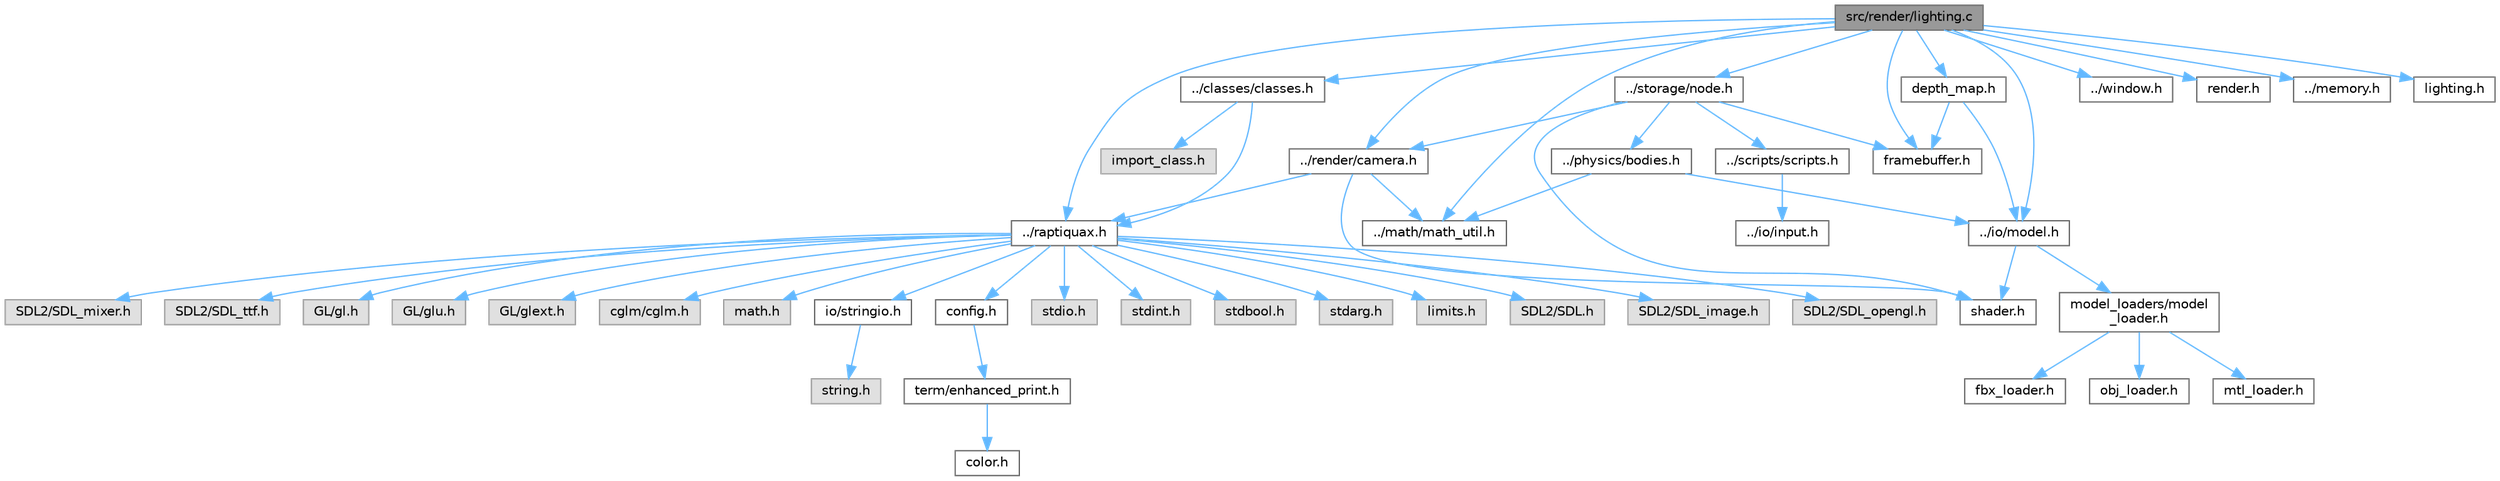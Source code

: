 digraph "src/render/lighting.c"
{
 // LATEX_PDF_SIZE
  bgcolor="transparent";
  edge [fontname=Helvetica,fontsize=10,labelfontname=Helvetica,labelfontsize=10];
  node [fontname=Helvetica,fontsize=10,shape=box,height=0.2,width=0.4];
  Node1 [id="Node000001",label="src/render/lighting.c",height=0.2,width=0.4,color="gray40", fillcolor="grey60", style="filled", fontcolor="black",tooltip=" "];
  Node1 -> Node2 [id="edge53_Node000001_Node000002",color="steelblue1",style="solid",tooltip=" "];
  Node2 [id="Node000002",label="../raptiquax.h",height=0.2,width=0.4,color="grey40", fillcolor="white", style="filled",URL="$raptiquax_8h.html",tooltip="This file contains type definitions for fixed-width integer types and floating-point types."];
  Node2 -> Node3 [id="edge54_Node000002_Node000003",color="steelblue1",style="solid",tooltip=" "];
  Node3 [id="Node000003",label="stdio.h",height=0.2,width=0.4,color="grey60", fillcolor="#E0E0E0", style="filled",tooltip=" "];
  Node2 -> Node4 [id="edge55_Node000002_Node000004",color="steelblue1",style="solid",tooltip=" "];
  Node4 [id="Node000004",label="stdint.h",height=0.2,width=0.4,color="grey60", fillcolor="#E0E0E0", style="filled",tooltip=" "];
  Node2 -> Node5 [id="edge56_Node000002_Node000005",color="steelblue1",style="solid",tooltip=" "];
  Node5 [id="Node000005",label="stdbool.h",height=0.2,width=0.4,color="grey60", fillcolor="#E0E0E0", style="filled",tooltip=" "];
  Node2 -> Node6 [id="edge57_Node000002_Node000006",color="steelblue1",style="solid",tooltip=" "];
  Node6 [id="Node000006",label="stdarg.h",height=0.2,width=0.4,color="grey60", fillcolor="#E0E0E0", style="filled",tooltip=" "];
  Node2 -> Node7 [id="edge58_Node000002_Node000007",color="steelblue1",style="solid",tooltip=" "];
  Node7 [id="Node000007",label="limits.h",height=0.2,width=0.4,color="grey60", fillcolor="#E0E0E0", style="filled",tooltip=" "];
  Node2 -> Node8 [id="edge59_Node000002_Node000008",color="steelblue1",style="solid",tooltip=" "];
  Node8 [id="Node000008",label="SDL2/SDL.h",height=0.2,width=0.4,color="grey60", fillcolor="#E0E0E0", style="filled",tooltip=" "];
  Node2 -> Node9 [id="edge60_Node000002_Node000009",color="steelblue1",style="solid",tooltip=" "];
  Node9 [id="Node000009",label="SDL2/SDL_image.h",height=0.2,width=0.4,color="grey60", fillcolor="#E0E0E0", style="filled",tooltip=" "];
  Node2 -> Node10 [id="edge61_Node000002_Node000010",color="steelblue1",style="solid",tooltip=" "];
  Node10 [id="Node000010",label="SDL2/SDL_opengl.h",height=0.2,width=0.4,color="grey60", fillcolor="#E0E0E0", style="filled",tooltip=" "];
  Node2 -> Node11 [id="edge62_Node000002_Node000011",color="steelblue1",style="solid",tooltip=" "];
  Node11 [id="Node000011",label="SDL2/SDL_mixer.h",height=0.2,width=0.4,color="grey60", fillcolor="#E0E0E0", style="filled",tooltip=" "];
  Node2 -> Node12 [id="edge63_Node000002_Node000012",color="steelblue1",style="solid",tooltip=" "];
  Node12 [id="Node000012",label="SDL2/SDL_ttf.h",height=0.2,width=0.4,color="grey60", fillcolor="#E0E0E0", style="filled",tooltip=" "];
  Node2 -> Node13 [id="edge64_Node000002_Node000013",color="steelblue1",style="solid",tooltip=" "];
  Node13 [id="Node000013",label="GL/gl.h",height=0.2,width=0.4,color="grey60", fillcolor="#E0E0E0", style="filled",tooltip=" "];
  Node2 -> Node14 [id="edge65_Node000002_Node000014",color="steelblue1",style="solid",tooltip=" "];
  Node14 [id="Node000014",label="GL/glu.h",height=0.2,width=0.4,color="grey60", fillcolor="#E0E0E0", style="filled",tooltip=" "];
  Node2 -> Node15 [id="edge66_Node000002_Node000015",color="steelblue1",style="solid",tooltip=" "];
  Node15 [id="Node000015",label="GL/glext.h",height=0.2,width=0.4,color="grey60", fillcolor="#E0E0E0", style="filled",tooltip=" "];
  Node2 -> Node16 [id="edge67_Node000002_Node000016",color="steelblue1",style="solid",tooltip=" "];
  Node16 [id="Node000016",label="cglm/cglm.h",height=0.2,width=0.4,color="grey60", fillcolor="#E0E0E0", style="filled",tooltip=" "];
  Node2 -> Node17 [id="edge68_Node000002_Node000017",color="steelblue1",style="solid",tooltip=" "];
  Node17 [id="Node000017",label="math.h",height=0.2,width=0.4,color="grey60", fillcolor="#E0E0E0", style="filled",tooltip=" "];
  Node2 -> Node18 [id="edge69_Node000002_Node000018",color="steelblue1",style="solid",tooltip=" "];
  Node18 [id="Node000018",label="io/stringio.h",height=0.2,width=0.4,color="grey40", fillcolor="white", style="filled",URL="$stringio_8h.html",tooltip="Provides utility functions for string and file operations."];
  Node18 -> Node19 [id="edge70_Node000018_Node000019",color="steelblue1",style="solid",tooltip=" "];
  Node19 [id="Node000019",label="string.h",height=0.2,width=0.4,color="grey60", fillcolor="#E0E0E0", style="filled",tooltip=" "];
  Node2 -> Node20 [id="edge71_Node000002_Node000020",color="steelblue1",style="solid",tooltip=" "];
  Node20 [id="Node000020",label="config.h",height=0.2,width=0.4,color="grey40", fillcolor="white", style="filled",URL="$config_8h.html",tooltip=" "];
  Node20 -> Node21 [id="edge72_Node000020_Node000021",color="steelblue1",style="solid",tooltip=" "];
  Node21 [id="Node000021",label="term/enhanced_print.h",height=0.2,width=0.4,color="grey40", fillcolor="white", style="filled",URL="$enhanced__print_8h.html",tooltip=" "];
  Node21 -> Node22 [id="edge73_Node000021_Node000022",color="steelblue1",style="solid",tooltip=" "];
  Node22 [id="Node000022",label="color.h",height=0.2,width=0.4,color="grey40", fillcolor="white", style="filled",URL="$color_8h.html",tooltip=" "];
  Node1 -> Node23 [id="edge74_Node000001_Node000023",color="steelblue1",style="solid",tooltip=" "];
  Node23 [id="Node000023",label="../math/math_util.h",height=0.2,width=0.4,color="grey40", fillcolor="white", style="filled",URL="$math__util_8h.html",tooltip=" "];
  Node1 -> Node24 [id="edge75_Node000001_Node000024",color="steelblue1",style="solid",tooltip=" "];
  Node24 [id="Node000024",label="../io/model.h",height=0.2,width=0.4,color="grey40", fillcolor="white", style="filled",URL="$model_8h.html",tooltip="Defines structures and functions for handling 3D models and their properties."];
  Node24 -> Node25 [id="edge76_Node000024_Node000025",color="steelblue1",style="solid",tooltip=" "];
  Node25 [id="Node000025",label="shader.h",height=0.2,width=0.4,color="grey40", fillcolor="white", style="filled",URL="$shader_8h.html",tooltip=" "];
  Node24 -> Node26 [id="edge77_Node000024_Node000026",color="steelblue1",style="solid",tooltip=" "];
  Node26 [id="Node000026",label="model_loaders/model\l_loader.h",height=0.2,width=0.4,color="grey40", fillcolor="white", style="filled",URL="$model__loader_8h.html",tooltip=" "];
  Node26 -> Node27 [id="edge78_Node000026_Node000027",color="steelblue1",style="solid",tooltip=" "];
  Node27 [id="Node000027",label="obj_loader.h",height=0.2,width=0.4,color="grey40", fillcolor="white", style="filled",URL="$obj__loader_8h.html",tooltip=" "];
  Node26 -> Node28 [id="edge79_Node000026_Node000028",color="steelblue1",style="solid",tooltip=" "];
  Node28 [id="Node000028",label="mtl_loader.h",height=0.2,width=0.4,color="grey40", fillcolor="white", style="filled",URL="$mtl__loader_8h.html",tooltip=" "];
  Node26 -> Node29 [id="edge80_Node000026_Node000029",color="steelblue1",style="solid",tooltip=" "];
  Node29 [id="Node000029",label="fbx_loader.h",height=0.2,width=0.4,color="grey40", fillcolor="white", style="filled",URL="$fbx__loader_8h.html",tooltip=" "];
  Node1 -> Node30 [id="edge81_Node000001_Node000030",color="steelblue1",style="solid",tooltip=" "];
  Node30 [id="Node000030",label="framebuffer.h",height=0.2,width=0.4,color="grey40", fillcolor="white", style="filled",URL="$framebuffer_8h.html",tooltip=" "];
  Node1 -> Node31 [id="edge82_Node000001_Node000031",color="steelblue1",style="solid",tooltip=" "];
  Node31 [id="Node000031",label="../storage/node.h",height=0.2,width=0.4,color="grey40", fillcolor="white", style="filled",URL="$node_8h.html",tooltip=" "];
  Node31 -> Node25 [id="edge83_Node000031_Node000025",color="steelblue1",style="solid",tooltip=" "];
  Node31 -> Node32 [id="edge84_Node000031_Node000032",color="steelblue1",style="solid",tooltip=" "];
  Node32 [id="Node000032",label="../render/camera.h",height=0.2,width=0.4,color="grey40", fillcolor="white", style="filled",URL="$camera_8h.html",tooltip=" "];
  Node32 -> Node2 [id="edge85_Node000032_Node000002",color="steelblue1",style="solid",tooltip=" "];
  Node32 -> Node23 [id="edge86_Node000032_Node000023",color="steelblue1",style="solid",tooltip=" "];
  Node32 -> Node25 [id="edge87_Node000032_Node000025",color="steelblue1",style="solid",tooltip=" "];
  Node31 -> Node33 [id="edge88_Node000031_Node000033",color="steelblue1",style="solid",tooltip=" "];
  Node33 [id="Node000033",label="../physics/bodies.h",height=0.2,width=0.4,color="grey40", fillcolor="white", style="filled",URL="$bodies_8h.html",tooltip=" "];
  Node33 -> Node23 [id="edge89_Node000033_Node000023",color="steelblue1",style="solid",tooltip=" "];
  Node33 -> Node24 [id="edge90_Node000033_Node000024",color="steelblue1",style="solid",tooltip=" "];
  Node31 -> Node34 [id="edge91_Node000031_Node000034",color="steelblue1",style="solid",tooltip=" "];
  Node34 [id="Node000034",label="../scripts/scripts.h",height=0.2,width=0.4,color="grey40", fillcolor="white", style="filled",URL="$scripts_8h.html",tooltip=" "];
  Node34 -> Node35 [id="edge92_Node000034_Node000035",color="steelblue1",style="solid",tooltip=" "];
  Node35 [id="Node000035",label="../io/input.h",height=0.2,width=0.4,color="grey40", fillcolor="white", style="filled",URL="$input_8h.html",tooltip=" "];
  Node31 -> Node30 [id="edge93_Node000031_Node000030",color="steelblue1",style="solid",tooltip=" "];
  Node1 -> Node36 [id="edge94_Node000001_Node000036",color="steelblue1",style="solid",tooltip=" "];
  Node36 [id="Node000036",label="../window.h",height=0.2,width=0.4,color="grey40", fillcolor="white", style="filled",URL="$window_8h.html",tooltip=" "];
  Node1 -> Node32 [id="edge95_Node000001_Node000032",color="steelblue1",style="solid",tooltip=" "];
  Node1 -> Node37 [id="edge96_Node000001_Node000037",color="steelblue1",style="solid",tooltip=" "];
  Node37 [id="Node000037",label="render.h",height=0.2,width=0.4,color="grey40", fillcolor="white", style="filled",URL="$render_8h.html",tooltip=" "];
  Node1 -> Node38 [id="edge97_Node000001_Node000038",color="steelblue1",style="solid",tooltip=" "];
  Node38 [id="Node000038",label="../memory.h",height=0.2,width=0.4,color="grey40", fillcolor="white", style="filled",URL="$memory_8h.html",tooltip="Header file for memory management functions and structures."];
  Node1 -> Node39 [id="edge98_Node000001_Node000039",color="steelblue1",style="solid",tooltip=" "];
  Node39 [id="Node000039",label="lighting.h",height=0.2,width=0.4,color="grey40", fillcolor="white", style="filled",URL="$lighting_8h.html",tooltip=" "];
  Node1 -> Node40 [id="edge99_Node000001_Node000040",color="steelblue1",style="solid",tooltip=" "];
  Node40 [id="Node000040",label="depth_map.h",height=0.2,width=0.4,color="grey40", fillcolor="white", style="filled",URL="$depth__map_8h.html",tooltip=" "];
  Node40 -> Node24 [id="edge100_Node000040_Node000024",color="steelblue1",style="solid",tooltip=" "];
  Node40 -> Node30 [id="edge101_Node000040_Node000030",color="steelblue1",style="solid",tooltip=" "];
  Node1 -> Node41 [id="edge102_Node000001_Node000041",color="steelblue1",style="solid",tooltip=" "];
  Node41 [id="Node000041",label="../classes/classes.h",height=0.2,width=0.4,color="grey40", fillcolor="white", style="filled",URL="$classes_8h.html",tooltip=" "];
  Node41 -> Node42 [id="edge103_Node000041_Node000042",color="steelblue1",style="solid",tooltip=" "];
  Node42 [id="Node000042",label="import_class.h",height=0.2,width=0.4,color="grey60", fillcolor="#E0E0E0", style="filled",tooltip=" "];
  Node41 -> Node2 [id="edge104_Node000041_Node000002",color="steelblue1",style="solid",tooltip=" "];
}
